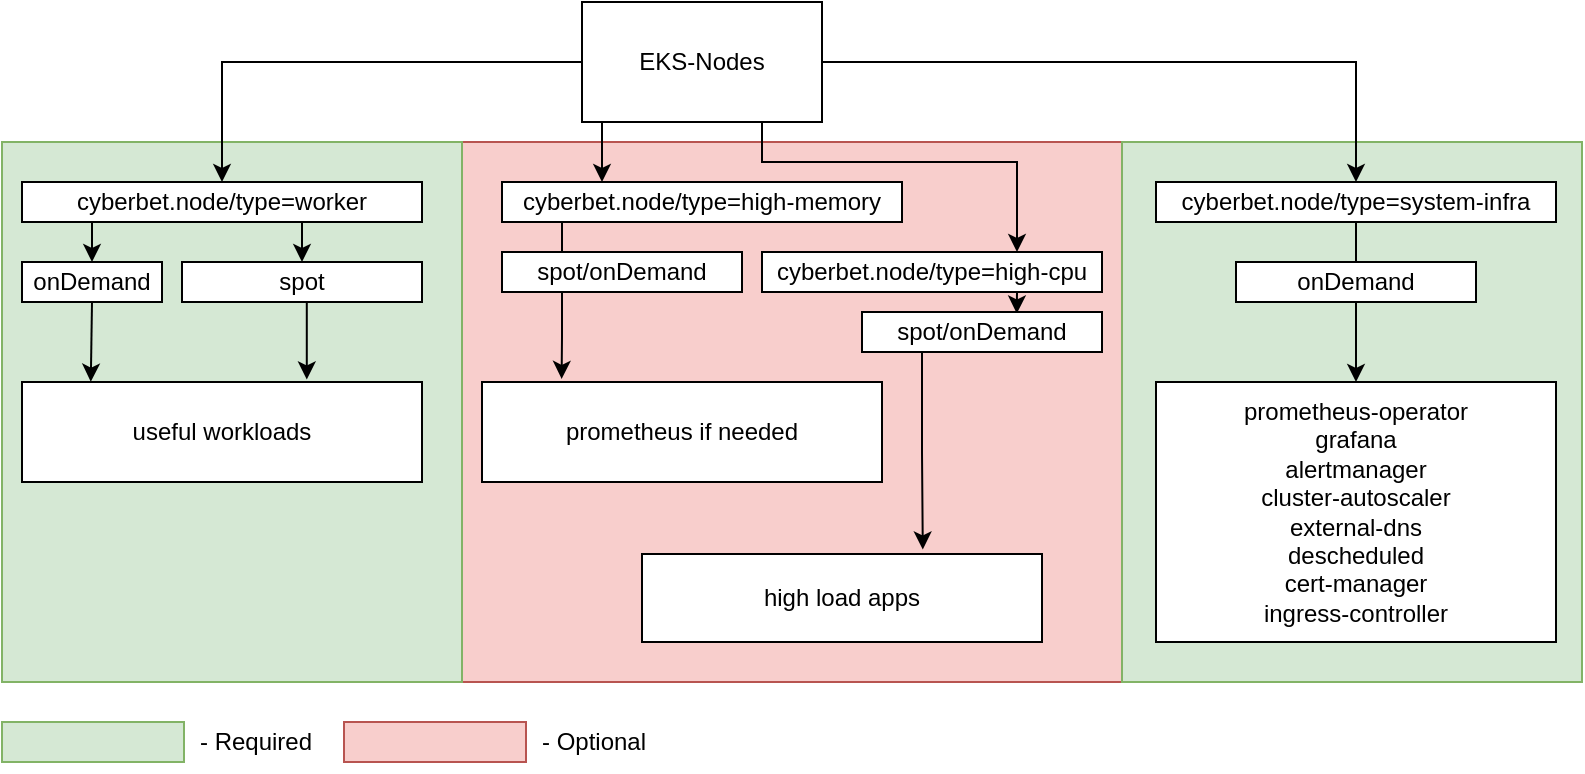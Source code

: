 <mxfile version="15.5.2" type="github">
  <diagram id="dH48dL0XdEI2RsnwLOjA" name="Page-1">
    <mxGraphModel dx="1033" dy="626" grid="1" gridSize="10" guides="1" tooltips="1" connect="1" arrows="1" fold="1" page="1" pageScale="1" pageWidth="827" pageHeight="1169" math="0" shadow="0">
      <root>
        <mxCell id="0" />
        <mxCell id="1" parent="0" />
        <mxCell id="GEsBxxL1YvwD2C1E7WMf-37" value="" style="rounded=0;whiteSpace=wrap;html=1;fillColor=#f8cecc;strokeColor=#b85450;" parent="1" vertex="1">
          <mxGeometry x="249" y="90" width="330" height="270" as="geometry" />
        </mxCell>
        <mxCell id="GEsBxxL1YvwD2C1E7WMf-34" value="" style="rounded=0;whiteSpace=wrap;html=1;fillColor=#d5e8d4;strokeColor=#82b366;" parent="1" vertex="1">
          <mxGeometry x="19" y="90" width="230" height="270" as="geometry" />
        </mxCell>
        <mxCell id="GEsBxxL1YvwD2C1E7WMf-35" value="" style="rounded=0;whiteSpace=wrap;html=1;fillColor=#d5e8d4;strokeColor=#82b366;" parent="1" vertex="1">
          <mxGeometry x="579" y="90" width="230" height="270" as="geometry" />
        </mxCell>
        <mxCell id="GEsBxxL1YvwD2C1E7WMf-14" style="edgeStyle=orthogonalEdgeStyle;rounded=0;orthogonalLoop=1;jettySize=auto;html=1;exitX=0.25;exitY=1;exitDx=0;exitDy=0;entryX=0.25;entryY=0;entryDx=0;entryDy=0;" parent="1" source="GEsBxxL1YvwD2C1E7WMf-1" target="GEsBxxL1YvwD2C1E7WMf-3" edge="1">
          <mxGeometry relative="1" as="geometry" />
        </mxCell>
        <mxCell id="GEsBxxL1YvwD2C1E7WMf-15" style="edgeStyle=orthogonalEdgeStyle;rounded=0;orthogonalLoop=1;jettySize=auto;html=1;exitX=0.75;exitY=1;exitDx=0;exitDy=0;entryX=0.75;entryY=0;entryDx=0;entryDy=0;" parent="1" source="GEsBxxL1YvwD2C1E7WMf-1" target="GEsBxxL1YvwD2C1E7WMf-10" edge="1">
          <mxGeometry relative="1" as="geometry">
            <Array as="points">
              <mxPoint x="399" y="100" />
              <mxPoint x="527" y="100" />
            </Array>
          </mxGeometry>
        </mxCell>
        <mxCell id="GEsBxxL1YvwD2C1E7WMf-16" style="edgeStyle=orthogonalEdgeStyle;rounded=0;orthogonalLoop=1;jettySize=auto;html=1;exitX=1;exitY=0.5;exitDx=0;exitDy=0;entryX=0.5;entryY=0;entryDx=0;entryDy=0;" parent="1" source="GEsBxxL1YvwD2C1E7WMf-1" target="GEsBxxL1YvwD2C1E7WMf-4" edge="1">
          <mxGeometry relative="1" as="geometry" />
        </mxCell>
        <mxCell id="GEsBxxL1YvwD2C1E7WMf-18" style="edgeStyle=orthogonalEdgeStyle;rounded=0;orthogonalLoop=1;jettySize=auto;html=1;exitX=0;exitY=0.5;exitDx=0;exitDy=0;entryX=0.5;entryY=0;entryDx=0;entryDy=0;" parent="1" source="GEsBxxL1YvwD2C1E7WMf-1" target="GEsBxxL1YvwD2C1E7WMf-2" edge="1">
          <mxGeometry relative="1" as="geometry" />
        </mxCell>
        <mxCell id="GEsBxxL1YvwD2C1E7WMf-1" value="EKS-Nodes" style="rounded=0;whiteSpace=wrap;html=1;" parent="1" vertex="1">
          <mxGeometry x="309" y="20" width="120" height="60" as="geometry" />
        </mxCell>
        <mxCell id="GEsBxxL1YvwD2C1E7WMf-20" style="edgeStyle=orthogonalEdgeStyle;rounded=0;orthogonalLoop=1;jettySize=auto;html=1;exitX=0.25;exitY=1;exitDx=0;exitDy=0;entryX=0.5;entryY=0;entryDx=0;entryDy=0;" parent="1" source="GEsBxxL1YvwD2C1E7WMf-2" target="GEsBxxL1YvwD2C1E7WMf-9" edge="1">
          <mxGeometry relative="1" as="geometry" />
        </mxCell>
        <mxCell id="GEsBxxL1YvwD2C1E7WMf-21" style="edgeStyle=orthogonalEdgeStyle;rounded=0;orthogonalLoop=1;jettySize=auto;html=1;exitX=0.75;exitY=1;exitDx=0;exitDy=0;entryX=0.5;entryY=0;entryDx=0;entryDy=0;" parent="1" source="GEsBxxL1YvwD2C1E7WMf-2" target="GEsBxxL1YvwD2C1E7WMf-19" edge="1">
          <mxGeometry relative="1" as="geometry" />
        </mxCell>
        <mxCell id="GEsBxxL1YvwD2C1E7WMf-2" value="cyberbet.node/type=worker" style="rounded=0;whiteSpace=wrap;html=1;" parent="1" vertex="1">
          <mxGeometry x="29" y="110" width="200" height="20" as="geometry" />
        </mxCell>
        <mxCell id="GEsBxxL1YvwD2C1E7WMf-3" value="cyberbet.node/type=high-memory" style="rounded=0;whiteSpace=wrap;html=1;" parent="1" vertex="1">
          <mxGeometry x="269" y="110" width="200" height="20" as="geometry" />
        </mxCell>
        <mxCell id="GEsBxxL1YvwD2C1E7WMf-17" style="edgeStyle=orthogonalEdgeStyle;rounded=0;orthogonalLoop=1;jettySize=auto;html=1;exitX=0.5;exitY=1;exitDx=0;exitDy=0;entryX=0.5;entryY=0;entryDx=0;entryDy=0;" parent="1" source="GEsBxxL1YvwD2C1E7WMf-4" target="GEsBxxL1YvwD2C1E7WMf-6" edge="1">
          <mxGeometry relative="1" as="geometry" />
        </mxCell>
        <mxCell id="GEsBxxL1YvwD2C1E7WMf-4" value="cyberbet.node/type=system-infra" style="rounded=0;whiteSpace=wrap;html=1;" parent="1" vertex="1">
          <mxGeometry x="596" y="110" width="200" height="20" as="geometry" />
        </mxCell>
        <mxCell id="GEsBxxL1YvwD2C1E7WMf-6" value="prometheus-operator&lt;br&gt;grafana&lt;br&gt;alertmanager&lt;br&gt;cluster-autoscaler&lt;br&gt;external-dns&lt;br&gt;descheduled&lt;br&gt;cert-manager&lt;br&gt;ingress-controller" style="rounded=0;whiteSpace=wrap;html=1;" parent="1" vertex="1">
          <mxGeometry x="596" y="210" width="200" height="130" as="geometry" />
        </mxCell>
        <mxCell id="GEsBxxL1YvwD2C1E7WMf-7" value="prometheus if needed&lt;br&gt;" style="rounded=0;whiteSpace=wrap;html=1;" parent="1" vertex="1">
          <mxGeometry x="259" y="210" width="200" height="50" as="geometry" />
        </mxCell>
        <mxCell id="GEsBxxL1YvwD2C1E7WMf-8" value="useful workloads" style="rounded=0;whiteSpace=wrap;html=1;" parent="1" vertex="1">
          <mxGeometry x="29" y="210" width="200" height="50" as="geometry" />
        </mxCell>
        <mxCell id="GEsBxxL1YvwD2C1E7WMf-24" style="edgeStyle=orthogonalEdgeStyle;rounded=0;orthogonalLoop=1;jettySize=auto;html=1;exitX=0.5;exitY=1;exitDx=0;exitDy=0;entryX=0.172;entryY=-0.003;entryDx=0;entryDy=0;entryPerimeter=0;" parent="1" source="GEsBxxL1YvwD2C1E7WMf-9" target="GEsBxxL1YvwD2C1E7WMf-8" edge="1">
          <mxGeometry relative="1" as="geometry" />
        </mxCell>
        <mxCell id="GEsBxxL1YvwD2C1E7WMf-9" value="onDemand" style="rounded=0;whiteSpace=wrap;html=1;" parent="1" vertex="1">
          <mxGeometry x="29" y="150" width="70" height="20" as="geometry" />
        </mxCell>
        <mxCell id="GEsBxxL1YvwD2C1E7WMf-29" style="edgeStyle=orthogonalEdgeStyle;rounded=0;orthogonalLoop=1;jettySize=auto;html=1;exitX=0.75;exitY=1;exitDx=0;exitDy=0;entryX=0.645;entryY=0.037;entryDx=0;entryDy=0;entryPerimeter=0;" parent="1" source="GEsBxxL1YvwD2C1E7WMf-10" target="GEsBxxL1YvwD2C1E7WMf-28" edge="1">
          <mxGeometry relative="1" as="geometry" />
        </mxCell>
        <mxCell id="GEsBxxL1YvwD2C1E7WMf-10" value="cyberbet.node/type=high-cpu" style="rounded=0;whiteSpace=wrap;html=1;" parent="1" vertex="1">
          <mxGeometry x="399" y="145" width="170" height="20" as="geometry" />
        </mxCell>
        <mxCell id="GEsBxxL1YvwD2C1E7WMf-11" value="high load apps" style="rounded=0;whiteSpace=wrap;html=1;" parent="1" vertex="1">
          <mxGeometry x="339" y="296" width="200" height="44" as="geometry" />
        </mxCell>
        <mxCell id="GEsBxxL1YvwD2C1E7WMf-32" style="edgeStyle=orthogonalEdgeStyle;rounded=0;orthogonalLoop=1;jettySize=auto;html=1;exitX=0.5;exitY=1;exitDx=0;exitDy=0;entryX=0.712;entryY=-0.025;entryDx=0;entryDy=0;entryPerimeter=0;" parent="1" source="GEsBxxL1YvwD2C1E7WMf-19" target="GEsBxxL1YvwD2C1E7WMf-8" edge="1">
          <mxGeometry relative="1" as="geometry" />
        </mxCell>
        <mxCell id="GEsBxxL1YvwD2C1E7WMf-19" value="spot" style="rounded=0;whiteSpace=wrap;html=1;" parent="1" vertex="1">
          <mxGeometry x="109" y="150" width="120" height="20" as="geometry" />
        </mxCell>
        <mxCell id="GEsBxxL1YvwD2C1E7WMf-36" style="edgeStyle=orthogonalEdgeStyle;rounded=0;orthogonalLoop=1;jettySize=auto;html=1;exitX=0.25;exitY=1;exitDx=0;exitDy=0;entryX=0.199;entryY=-0.031;entryDx=0;entryDy=0;entryPerimeter=0;" parent="1" source="GEsBxxL1YvwD2C1E7WMf-26" target="GEsBxxL1YvwD2C1E7WMf-7" edge="1">
          <mxGeometry relative="1" as="geometry" />
        </mxCell>
        <mxCell id="GEsBxxL1YvwD2C1E7WMf-26" value="spot/onDemand" style="rounded=0;whiteSpace=wrap;html=1;" parent="1" vertex="1">
          <mxGeometry x="269" y="145" width="120" height="20" as="geometry" />
        </mxCell>
        <mxCell id="GEsBxxL1YvwD2C1E7WMf-27" value="" style="edgeStyle=orthogonalEdgeStyle;rounded=0;orthogonalLoop=1;jettySize=auto;html=1;exitX=0.25;exitY=1;exitDx=0;exitDy=0;entryX=0.25;entryY=0;entryDx=0;entryDy=0;endArrow=none;" parent="1" source="GEsBxxL1YvwD2C1E7WMf-3" target="GEsBxxL1YvwD2C1E7WMf-26" edge="1">
          <mxGeometry relative="1" as="geometry">
            <mxPoint x="319" y="130" as="sourcePoint" />
            <mxPoint x="319" y="190" as="targetPoint" />
          </mxGeometry>
        </mxCell>
        <mxCell id="GEsBxxL1YvwD2C1E7WMf-31" style="edgeStyle=orthogonalEdgeStyle;rounded=0;orthogonalLoop=1;jettySize=auto;html=1;exitX=0.25;exitY=1;exitDx=0;exitDy=0;entryX=0.702;entryY=-0.052;entryDx=0;entryDy=0;entryPerimeter=0;" parent="1" source="GEsBxxL1YvwD2C1E7WMf-28" target="GEsBxxL1YvwD2C1E7WMf-11" edge="1">
          <mxGeometry relative="1" as="geometry" />
        </mxCell>
        <mxCell id="GEsBxxL1YvwD2C1E7WMf-28" value="spot/onDemand" style="rounded=0;whiteSpace=wrap;html=1;" parent="1" vertex="1">
          <mxGeometry x="449" y="175" width="120" height="20" as="geometry" />
        </mxCell>
        <mxCell id="GEsBxxL1YvwD2C1E7WMf-33" value="onDemand" style="rounded=0;whiteSpace=wrap;html=1;" parent="1" vertex="1">
          <mxGeometry x="636" y="150" width="120" height="20" as="geometry" />
        </mxCell>
        <mxCell id="PiQA91FEPXbktC4jWWFu-6" value="" style="group" vertex="1" connectable="0" parent="1">
          <mxGeometry x="19" y="375" width="157" height="30" as="geometry" />
        </mxCell>
        <mxCell id="PiQA91FEPXbktC4jWWFu-1" value="" style="rounded=0;whiteSpace=wrap;html=1;fillColor=#d5e8d4;strokeColor=#82b366;" vertex="1" parent="PiQA91FEPXbktC4jWWFu-6">
          <mxGeometry y="5" width="91" height="20" as="geometry" />
        </mxCell>
        <mxCell id="PiQA91FEPXbktC4jWWFu-4" value="- Required" style="text;html=1;strokeColor=none;fillColor=none;align=center;verticalAlign=middle;whiteSpace=wrap;rounded=0;" vertex="1" parent="PiQA91FEPXbktC4jWWFu-6">
          <mxGeometry x="97" width="60" height="30" as="geometry" />
        </mxCell>
        <mxCell id="PiQA91FEPXbktC4jWWFu-7" value="" style="group" vertex="1" connectable="0" parent="1">
          <mxGeometry x="190" y="375" width="155" height="30" as="geometry" />
        </mxCell>
        <mxCell id="PiQA91FEPXbktC4jWWFu-2" value="" style="rounded=0;whiteSpace=wrap;html=1;fillColor=#f8cecc;strokeColor=#b85450;" vertex="1" parent="PiQA91FEPXbktC4jWWFu-7">
          <mxGeometry y="5" width="91" height="20" as="geometry" />
        </mxCell>
        <mxCell id="PiQA91FEPXbktC4jWWFu-5" value="- Optional" style="text;html=1;strokeColor=none;fillColor=none;align=center;verticalAlign=middle;whiteSpace=wrap;rounded=0;" vertex="1" parent="PiQA91FEPXbktC4jWWFu-7">
          <mxGeometry x="95" width="60" height="30" as="geometry" />
        </mxCell>
      </root>
    </mxGraphModel>
  </diagram>
</mxfile>
